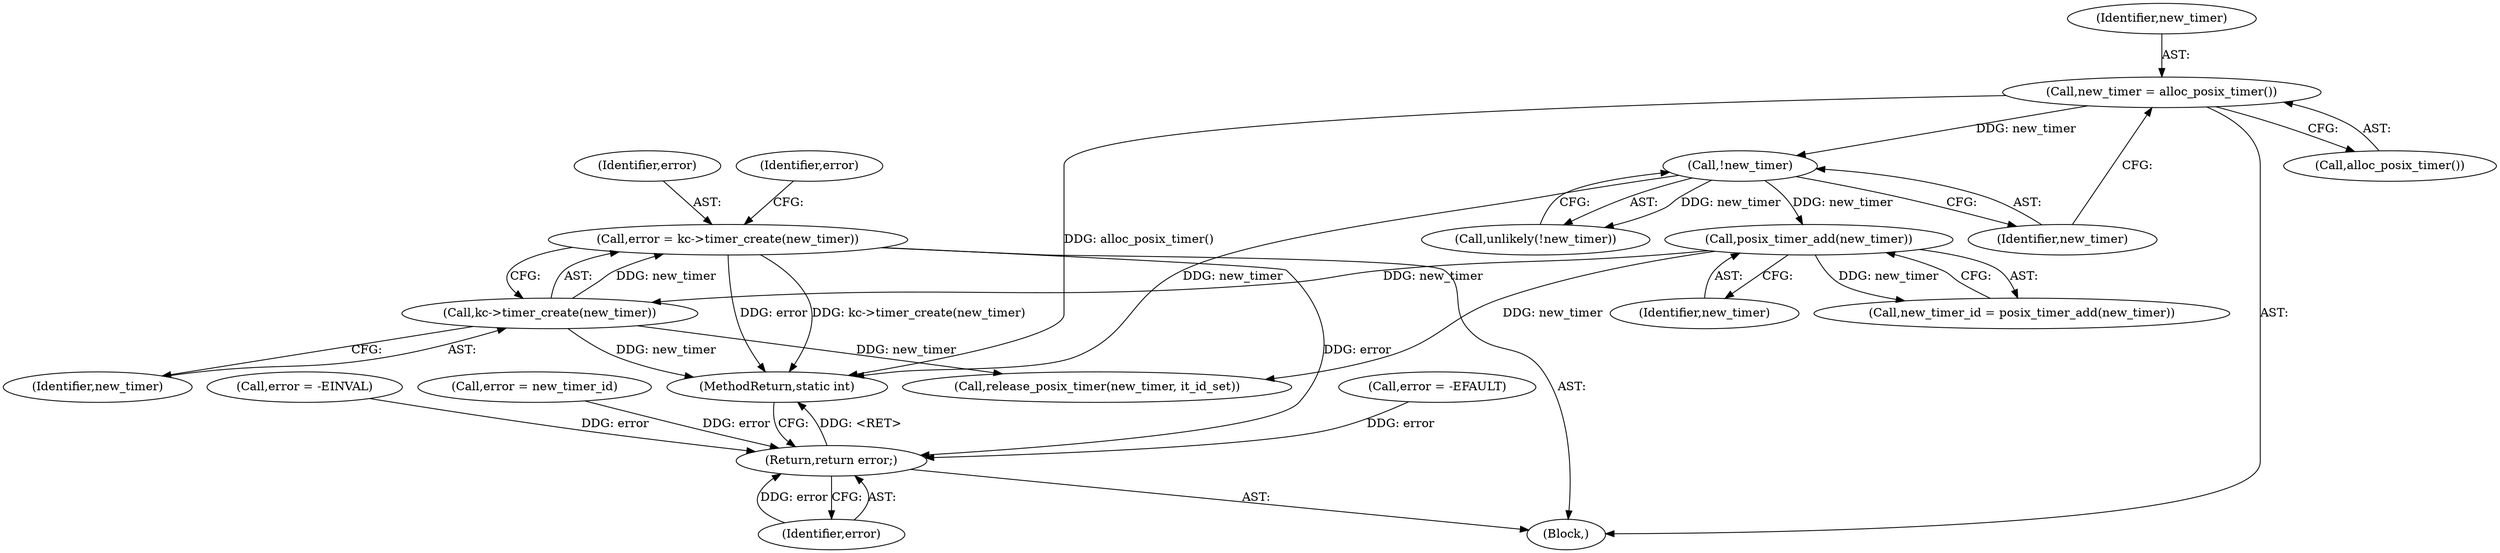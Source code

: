digraph "0_linux_78c9c4dfbf8c04883941445a195276bb4bb92c76_3@API" {
"1000314" [label="(Call,error = kc->timer_create(new_timer))"];
"1000316" [label="(Call,kc->timer_create(new_timer))"];
"1000149" [label="(Call,posix_timer_add(new_timer))"];
"1000137" [label="(Call,!new_timer)"];
"1000132" [label="(Call,new_timer = alloc_posix_timer())"];
"1000359" [label="(Return,return error;)"];
"1000138" [label="(Identifier,new_timer)"];
"1000315" [label="(Identifier,error)"];
"1000309" [label="(Call,error = -EFAULT)"];
"1000316" [label="(Call,kc->timer_create(new_timer))"];
"1000149" [label="(Call,posix_timer_add(new_timer))"];
"1000361" [label="(MethodReturn,static int)"];
"1000360" [label="(Identifier,error)"];
"1000317" [label="(Identifier,new_timer)"];
"1000150" [label="(Identifier,new_timer)"];
"1000137" [label="(Call,!new_timer)"];
"1000356" [label="(Call,release_posix_timer(new_timer, it_id_set))"];
"1000132" [label="(Call,new_timer = alloc_posix_timer())"];
"1000199" [label="(Call,error = -EINVAL)"];
"1000319" [label="(Identifier,error)"];
"1000359" [label="(Return,return error;)"];
"1000156" [label="(Call,error = new_timer_id)"];
"1000105" [label="(Block,)"];
"1000133" [label="(Identifier,new_timer)"];
"1000136" [label="(Call,unlikely(!new_timer))"];
"1000147" [label="(Call,new_timer_id = posix_timer_add(new_timer))"];
"1000134" [label="(Call,alloc_posix_timer())"];
"1000314" [label="(Call,error = kc->timer_create(new_timer))"];
"1000314" -> "1000105"  [label="AST: "];
"1000314" -> "1000316"  [label="CFG: "];
"1000315" -> "1000314"  [label="AST: "];
"1000316" -> "1000314"  [label="AST: "];
"1000319" -> "1000314"  [label="CFG: "];
"1000314" -> "1000361"  [label="DDG: error"];
"1000314" -> "1000361"  [label="DDG: kc->timer_create(new_timer)"];
"1000316" -> "1000314"  [label="DDG: new_timer"];
"1000314" -> "1000359"  [label="DDG: error"];
"1000316" -> "1000317"  [label="CFG: "];
"1000317" -> "1000316"  [label="AST: "];
"1000316" -> "1000361"  [label="DDG: new_timer"];
"1000149" -> "1000316"  [label="DDG: new_timer"];
"1000316" -> "1000356"  [label="DDG: new_timer"];
"1000149" -> "1000147"  [label="AST: "];
"1000149" -> "1000150"  [label="CFG: "];
"1000150" -> "1000149"  [label="AST: "];
"1000147" -> "1000149"  [label="CFG: "];
"1000149" -> "1000147"  [label="DDG: new_timer"];
"1000137" -> "1000149"  [label="DDG: new_timer"];
"1000149" -> "1000356"  [label="DDG: new_timer"];
"1000137" -> "1000136"  [label="AST: "];
"1000137" -> "1000138"  [label="CFG: "];
"1000138" -> "1000137"  [label="AST: "];
"1000136" -> "1000137"  [label="CFG: "];
"1000137" -> "1000361"  [label="DDG: new_timer"];
"1000137" -> "1000136"  [label="DDG: new_timer"];
"1000132" -> "1000137"  [label="DDG: new_timer"];
"1000132" -> "1000105"  [label="AST: "];
"1000132" -> "1000134"  [label="CFG: "];
"1000133" -> "1000132"  [label="AST: "];
"1000134" -> "1000132"  [label="AST: "];
"1000138" -> "1000132"  [label="CFG: "];
"1000132" -> "1000361"  [label="DDG: alloc_posix_timer()"];
"1000359" -> "1000105"  [label="AST: "];
"1000359" -> "1000360"  [label="CFG: "];
"1000360" -> "1000359"  [label="AST: "];
"1000361" -> "1000359"  [label="CFG: "];
"1000359" -> "1000361"  [label="DDG: <RET>"];
"1000360" -> "1000359"  [label="DDG: error"];
"1000309" -> "1000359"  [label="DDG: error"];
"1000199" -> "1000359"  [label="DDG: error"];
"1000156" -> "1000359"  [label="DDG: error"];
}
